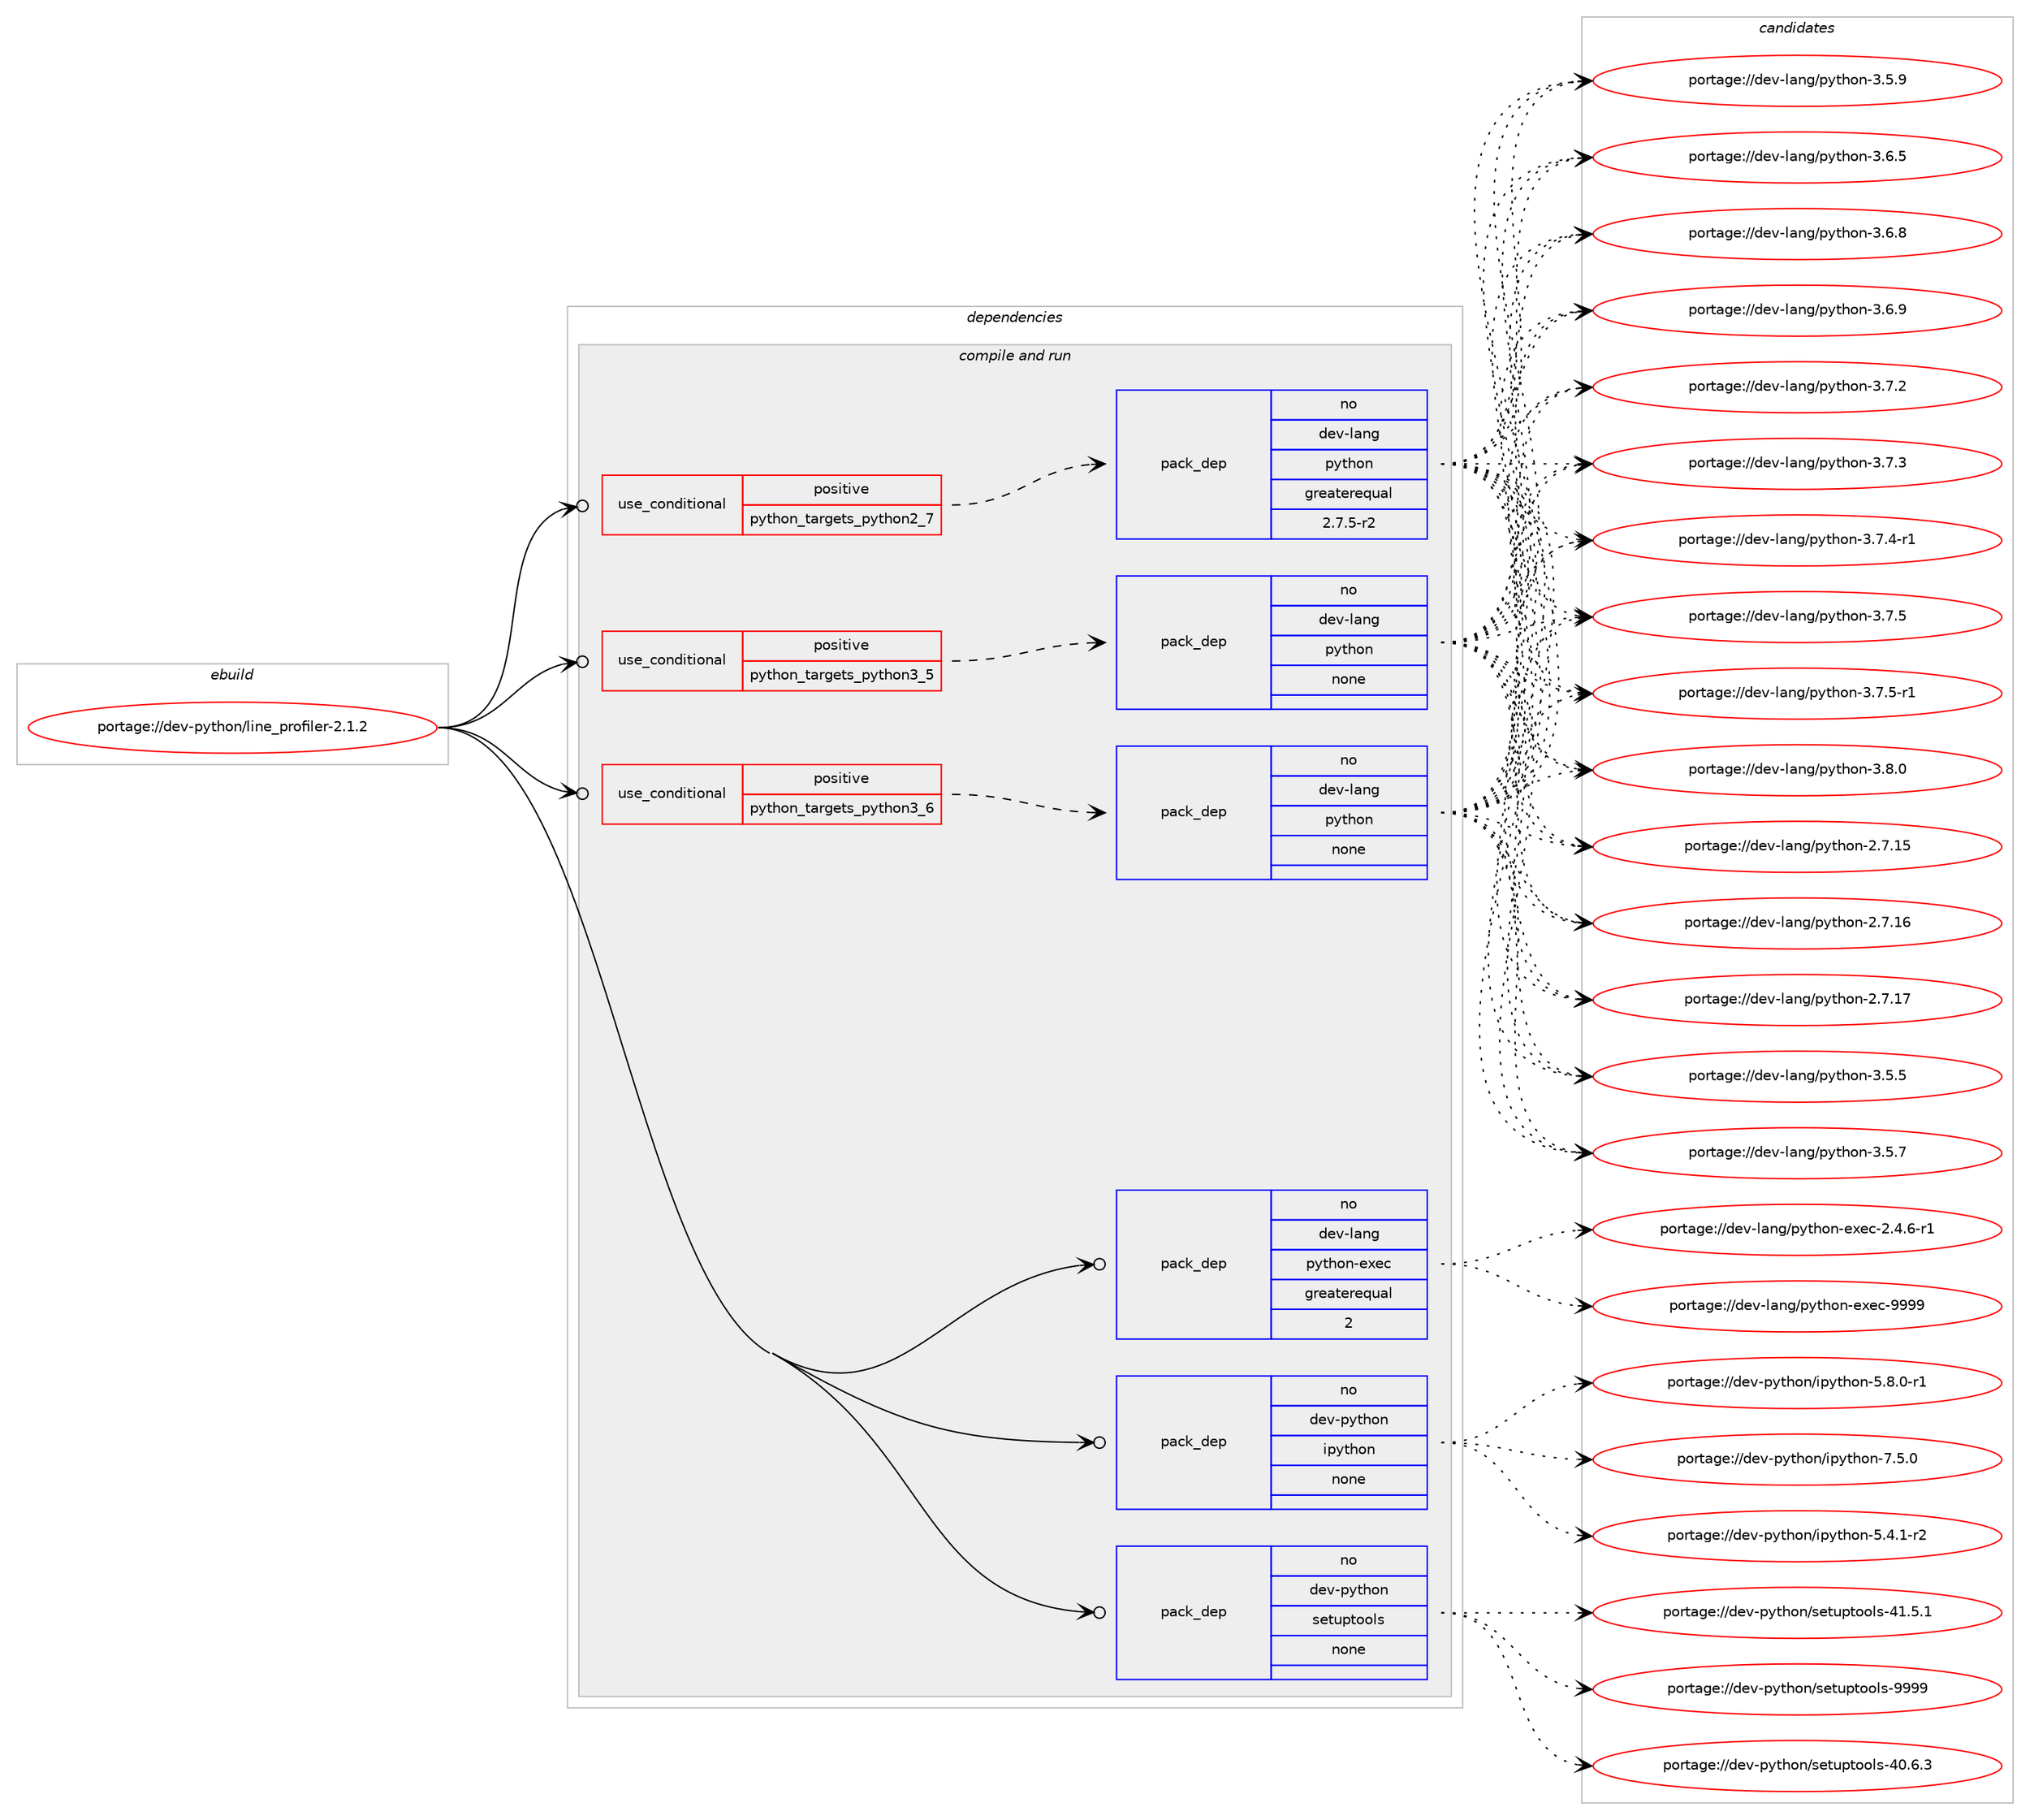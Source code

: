 digraph prolog {

# *************
# Graph options
# *************

newrank=true;
concentrate=true;
compound=true;
graph [rankdir=LR,fontname=Helvetica,fontsize=10,ranksep=1.5];#, ranksep=2.5, nodesep=0.2];
edge  [arrowhead=vee];
node  [fontname=Helvetica,fontsize=10];

# **********
# The ebuild
# **********

subgraph cluster_leftcol {
color=gray;
rank=same;
label=<<i>ebuild</i>>;
id [label="portage://dev-python/line_profiler-2.1.2", color=red, width=4, href="../dev-python/line_profiler-2.1.2.svg"];
}

# ****************
# The dependencies
# ****************

subgraph cluster_midcol {
color=gray;
label=<<i>dependencies</i>>;
subgraph cluster_compile {
fillcolor="#eeeeee";
style=filled;
label=<<i>compile</i>>;
}
subgraph cluster_compileandrun {
fillcolor="#eeeeee";
style=filled;
label=<<i>compile and run</i>>;
subgraph cond31245 {
dependency147910 [label=<<TABLE BORDER="0" CELLBORDER="1" CELLSPACING="0" CELLPADDING="4"><TR><TD ROWSPAN="3" CELLPADDING="10">use_conditional</TD></TR><TR><TD>positive</TD></TR><TR><TD>python_targets_python2_7</TD></TR></TABLE>>, shape=none, color=red];
subgraph pack113340 {
dependency147911 [label=<<TABLE BORDER="0" CELLBORDER="1" CELLSPACING="0" CELLPADDING="4" WIDTH="220"><TR><TD ROWSPAN="6" CELLPADDING="30">pack_dep</TD></TR><TR><TD WIDTH="110">no</TD></TR><TR><TD>dev-lang</TD></TR><TR><TD>python</TD></TR><TR><TD>greaterequal</TD></TR><TR><TD>2.7.5-r2</TD></TR></TABLE>>, shape=none, color=blue];
}
dependency147910:e -> dependency147911:w [weight=20,style="dashed",arrowhead="vee"];
}
id:e -> dependency147910:w [weight=20,style="solid",arrowhead="odotvee"];
subgraph cond31246 {
dependency147912 [label=<<TABLE BORDER="0" CELLBORDER="1" CELLSPACING="0" CELLPADDING="4"><TR><TD ROWSPAN="3" CELLPADDING="10">use_conditional</TD></TR><TR><TD>positive</TD></TR><TR><TD>python_targets_python3_5</TD></TR></TABLE>>, shape=none, color=red];
subgraph pack113341 {
dependency147913 [label=<<TABLE BORDER="0" CELLBORDER="1" CELLSPACING="0" CELLPADDING="4" WIDTH="220"><TR><TD ROWSPAN="6" CELLPADDING="30">pack_dep</TD></TR><TR><TD WIDTH="110">no</TD></TR><TR><TD>dev-lang</TD></TR><TR><TD>python</TD></TR><TR><TD>none</TD></TR><TR><TD></TD></TR></TABLE>>, shape=none, color=blue];
}
dependency147912:e -> dependency147913:w [weight=20,style="dashed",arrowhead="vee"];
}
id:e -> dependency147912:w [weight=20,style="solid",arrowhead="odotvee"];
subgraph cond31247 {
dependency147914 [label=<<TABLE BORDER="0" CELLBORDER="1" CELLSPACING="0" CELLPADDING="4"><TR><TD ROWSPAN="3" CELLPADDING="10">use_conditional</TD></TR><TR><TD>positive</TD></TR><TR><TD>python_targets_python3_6</TD></TR></TABLE>>, shape=none, color=red];
subgraph pack113342 {
dependency147915 [label=<<TABLE BORDER="0" CELLBORDER="1" CELLSPACING="0" CELLPADDING="4" WIDTH="220"><TR><TD ROWSPAN="6" CELLPADDING="30">pack_dep</TD></TR><TR><TD WIDTH="110">no</TD></TR><TR><TD>dev-lang</TD></TR><TR><TD>python</TD></TR><TR><TD>none</TD></TR><TR><TD></TD></TR></TABLE>>, shape=none, color=blue];
}
dependency147914:e -> dependency147915:w [weight=20,style="dashed",arrowhead="vee"];
}
id:e -> dependency147914:w [weight=20,style="solid",arrowhead="odotvee"];
subgraph pack113343 {
dependency147916 [label=<<TABLE BORDER="0" CELLBORDER="1" CELLSPACING="0" CELLPADDING="4" WIDTH="220"><TR><TD ROWSPAN="6" CELLPADDING="30">pack_dep</TD></TR><TR><TD WIDTH="110">no</TD></TR><TR><TD>dev-lang</TD></TR><TR><TD>python-exec</TD></TR><TR><TD>greaterequal</TD></TR><TR><TD>2</TD></TR></TABLE>>, shape=none, color=blue];
}
id:e -> dependency147916:w [weight=20,style="solid",arrowhead="odotvee"];
subgraph pack113344 {
dependency147917 [label=<<TABLE BORDER="0" CELLBORDER="1" CELLSPACING="0" CELLPADDING="4" WIDTH="220"><TR><TD ROWSPAN="6" CELLPADDING="30">pack_dep</TD></TR><TR><TD WIDTH="110">no</TD></TR><TR><TD>dev-python</TD></TR><TR><TD>ipython</TD></TR><TR><TD>none</TD></TR><TR><TD></TD></TR></TABLE>>, shape=none, color=blue];
}
id:e -> dependency147917:w [weight=20,style="solid",arrowhead="odotvee"];
subgraph pack113345 {
dependency147918 [label=<<TABLE BORDER="0" CELLBORDER="1" CELLSPACING="0" CELLPADDING="4" WIDTH="220"><TR><TD ROWSPAN="6" CELLPADDING="30">pack_dep</TD></TR><TR><TD WIDTH="110">no</TD></TR><TR><TD>dev-python</TD></TR><TR><TD>setuptools</TD></TR><TR><TD>none</TD></TR><TR><TD></TD></TR></TABLE>>, shape=none, color=blue];
}
id:e -> dependency147918:w [weight=20,style="solid",arrowhead="odotvee"];
}
subgraph cluster_run {
fillcolor="#eeeeee";
style=filled;
label=<<i>run</i>>;
}
}

# **************
# The candidates
# **************

subgraph cluster_choices {
rank=same;
color=gray;
label=<<i>candidates</i>>;

subgraph choice113340 {
color=black;
nodesep=1;
choiceportage10010111845108971101034711212111610411111045504655464953 [label="portage://dev-lang/python-2.7.15", color=red, width=4,href="../dev-lang/python-2.7.15.svg"];
choiceportage10010111845108971101034711212111610411111045504655464954 [label="portage://dev-lang/python-2.7.16", color=red, width=4,href="../dev-lang/python-2.7.16.svg"];
choiceportage10010111845108971101034711212111610411111045504655464955 [label="portage://dev-lang/python-2.7.17", color=red, width=4,href="../dev-lang/python-2.7.17.svg"];
choiceportage100101118451089711010347112121116104111110455146534653 [label="portage://dev-lang/python-3.5.5", color=red, width=4,href="../dev-lang/python-3.5.5.svg"];
choiceportage100101118451089711010347112121116104111110455146534655 [label="portage://dev-lang/python-3.5.7", color=red, width=4,href="../dev-lang/python-3.5.7.svg"];
choiceportage100101118451089711010347112121116104111110455146534657 [label="portage://dev-lang/python-3.5.9", color=red, width=4,href="../dev-lang/python-3.5.9.svg"];
choiceportage100101118451089711010347112121116104111110455146544653 [label="portage://dev-lang/python-3.6.5", color=red, width=4,href="../dev-lang/python-3.6.5.svg"];
choiceportage100101118451089711010347112121116104111110455146544656 [label="portage://dev-lang/python-3.6.8", color=red, width=4,href="../dev-lang/python-3.6.8.svg"];
choiceportage100101118451089711010347112121116104111110455146544657 [label="portage://dev-lang/python-3.6.9", color=red, width=4,href="../dev-lang/python-3.6.9.svg"];
choiceportage100101118451089711010347112121116104111110455146554650 [label="portage://dev-lang/python-3.7.2", color=red, width=4,href="../dev-lang/python-3.7.2.svg"];
choiceportage100101118451089711010347112121116104111110455146554651 [label="portage://dev-lang/python-3.7.3", color=red, width=4,href="../dev-lang/python-3.7.3.svg"];
choiceportage1001011184510897110103471121211161041111104551465546524511449 [label="portage://dev-lang/python-3.7.4-r1", color=red, width=4,href="../dev-lang/python-3.7.4-r1.svg"];
choiceportage100101118451089711010347112121116104111110455146554653 [label="portage://dev-lang/python-3.7.5", color=red, width=4,href="../dev-lang/python-3.7.5.svg"];
choiceportage1001011184510897110103471121211161041111104551465546534511449 [label="portage://dev-lang/python-3.7.5-r1", color=red, width=4,href="../dev-lang/python-3.7.5-r1.svg"];
choiceportage100101118451089711010347112121116104111110455146564648 [label="portage://dev-lang/python-3.8.0", color=red, width=4,href="../dev-lang/python-3.8.0.svg"];
dependency147911:e -> choiceportage10010111845108971101034711212111610411111045504655464953:w [style=dotted,weight="100"];
dependency147911:e -> choiceportage10010111845108971101034711212111610411111045504655464954:w [style=dotted,weight="100"];
dependency147911:e -> choiceportage10010111845108971101034711212111610411111045504655464955:w [style=dotted,weight="100"];
dependency147911:e -> choiceportage100101118451089711010347112121116104111110455146534653:w [style=dotted,weight="100"];
dependency147911:e -> choiceportage100101118451089711010347112121116104111110455146534655:w [style=dotted,weight="100"];
dependency147911:e -> choiceportage100101118451089711010347112121116104111110455146534657:w [style=dotted,weight="100"];
dependency147911:e -> choiceportage100101118451089711010347112121116104111110455146544653:w [style=dotted,weight="100"];
dependency147911:e -> choiceportage100101118451089711010347112121116104111110455146544656:w [style=dotted,weight="100"];
dependency147911:e -> choiceportage100101118451089711010347112121116104111110455146544657:w [style=dotted,weight="100"];
dependency147911:e -> choiceportage100101118451089711010347112121116104111110455146554650:w [style=dotted,weight="100"];
dependency147911:e -> choiceportage100101118451089711010347112121116104111110455146554651:w [style=dotted,weight="100"];
dependency147911:e -> choiceportage1001011184510897110103471121211161041111104551465546524511449:w [style=dotted,weight="100"];
dependency147911:e -> choiceportage100101118451089711010347112121116104111110455146554653:w [style=dotted,weight="100"];
dependency147911:e -> choiceportage1001011184510897110103471121211161041111104551465546534511449:w [style=dotted,weight="100"];
dependency147911:e -> choiceportage100101118451089711010347112121116104111110455146564648:w [style=dotted,weight="100"];
}
subgraph choice113341 {
color=black;
nodesep=1;
choiceportage10010111845108971101034711212111610411111045504655464953 [label="portage://dev-lang/python-2.7.15", color=red, width=4,href="../dev-lang/python-2.7.15.svg"];
choiceportage10010111845108971101034711212111610411111045504655464954 [label="portage://dev-lang/python-2.7.16", color=red, width=4,href="../dev-lang/python-2.7.16.svg"];
choiceportage10010111845108971101034711212111610411111045504655464955 [label="portage://dev-lang/python-2.7.17", color=red, width=4,href="../dev-lang/python-2.7.17.svg"];
choiceportage100101118451089711010347112121116104111110455146534653 [label="portage://dev-lang/python-3.5.5", color=red, width=4,href="../dev-lang/python-3.5.5.svg"];
choiceportage100101118451089711010347112121116104111110455146534655 [label="portage://dev-lang/python-3.5.7", color=red, width=4,href="../dev-lang/python-3.5.7.svg"];
choiceportage100101118451089711010347112121116104111110455146534657 [label="portage://dev-lang/python-3.5.9", color=red, width=4,href="../dev-lang/python-3.5.9.svg"];
choiceportage100101118451089711010347112121116104111110455146544653 [label="portage://dev-lang/python-3.6.5", color=red, width=4,href="../dev-lang/python-3.6.5.svg"];
choiceportage100101118451089711010347112121116104111110455146544656 [label="portage://dev-lang/python-3.6.8", color=red, width=4,href="../dev-lang/python-3.6.8.svg"];
choiceportage100101118451089711010347112121116104111110455146544657 [label="portage://dev-lang/python-3.6.9", color=red, width=4,href="../dev-lang/python-3.6.9.svg"];
choiceportage100101118451089711010347112121116104111110455146554650 [label="portage://dev-lang/python-3.7.2", color=red, width=4,href="../dev-lang/python-3.7.2.svg"];
choiceportage100101118451089711010347112121116104111110455146554651 [label="portage://dev-lang/python-3.7.3", color=red, width=4,href="../dev-lang/python-3.7.3.svg"];
choiceportage1001011184510897110103471121211161041111104551465546524511449 [label="portage://dev-lang/python-3.7.4-r1", color=red, width=4,href="../dev-lang/python-3.7.4-r1.svg"];
choiceportage100101118451089711010347112121116104111110455146554653 [label="portage://dev-lang/python-3.7.5", color=red, width=4,href="../dev-lang/python-3.7.5.svg"];
choiceportage1001011184510897110103471121211161041111104551465546534511449 [label="portage://dev-lang/python-3.7.5-r1", color=red, width=4,href="../dev-lang/python-3.7.5-r1.svg"];
choiceportage100101118451089711010347112121116104111110455146564648 [label="portage://dev-lang/python-3.8.0", color=red, width=4,href="../dev-lang/python-3.8.0.svg"];
dependency147913:e -> choiceportage10010111845108971101034711212111610411111045504655464953:w [style=dotted,weight="100"];
dependency147913:e -> choiceportage10010111845108971101034711212111610411111045504655464954:w [style=dotted,weight="100"];
dependency147913:e -> choiceportage10010111845108971101034711212111610411111045504655464955:w [style=dotted,weight="100"];
dependency147913:e -> choiceportage100101118451089711010347112121116104111110455146534653:w [style=dotted,weight="100"];
dependency147913:e -> choiceportage100101118451089711010347112121116104111110455146534655:w [style=dotted,weight="100"];
dependency147913:e -> choiceportage100101118451089711010347112121116104111110455146534657:w [style=dotted,weight="100"];
dependency147913:e -> choiceportage100101118451089711010347112121116104111110455146544653:w [style=dotted,weight="100"];
dependency147913:e -> choiceportage100101118451089711010347112121116104111110455146544656:w [style=dotted,weight="100"];
dependency147913:e -> choiceportage100101118451089711010347112121116104111110455146544657:w [style=dotted,weight="100"];
dependency147913:e -> choiceportage100101118451089711010347112121116104111110455146554650:w [style=dotted,weight="100"];
dependency147913:e -> choiceportage100101118451089711010347112121116104111110455146554651:w [style=dotted,weight="100"];
dependency147913:e -> choiceportage1001011184510897110103471121211161041111104551465546524511449:w [style=dotted,weight="100"];
dependency147913:e -> choiceportage100101118451089711010347112121116104111110455146554653:w [style=dotted,weight="100"];
dependency147913:e -> choiceportage1001011184510897110103471121211161041111104551465546534511449:w [style=dotted,weight="100"];
dependency147913:e -> choiceportage100101118451089711010347112121116104111110455146564648:w [style=dotted,weight="100"];
}
subgraph choice113342 {
color=black;
nodesep=1;
choiceportage10010111845108971101034711212111610411111045504655464953 [label="portage://dev-lang/python-2.7.15", color=red, width=4,href="../dev-lang/python-2.7.15.svg"];
choiceportage10010111845108971101034711212111610411111045504655464954 [label="portage://dev-lang/python-2.7.16", color=red, width=4,href="../dev-lang/python-2.7.16.svg"];
choiceportage10010111845108971101034711212111610411111045504655464955 [label="portage://dev-lang/python-2.7.17", color=red, width=4,href="../dev-lang/python-2.7.17.svg"];
choiceportage100101118451089711010347112121116104111110455146534653 [label="portage://dev-lang/python-3.5.5", color=red, width=4,href="../dev-lang/python-3.5.5.svg"];
choiceportage100101118451089711010347112121116104111110455146534655 [label="portage://dev-lang/python-3.5.7", color=red, width=4,href="../dev-lang/python-3.5.7.svg"];
choiceportage100101118451089711010347112121116104111110455146534657 [label="portage://dev-lang/python-3.5.9", color=red, width=4,href="../dev-lang/python-3.5.9.svg"];
choiceportage100101118451089711010347112121116104111110455146544653 [label="portage://dev-lang/python-3.6.5", color=red, width=4,href="../dev-lang/python-3.6.5.svg"];
choiceportage100101118451089711010347112121116104111110455146544656 [label="portage://dev-lang/python-3.6.8", color=red, width=4,href="../dev-lang/python-3.6.8.svg"];
choiceportage100101118451089711010347112121116104111110455146544657 [label="portage://dev-lang/python-3.6.9", color=red, width=4,href="../dev-lang/python-3.6.9.svg"];
choiceportage100101118451089711010347112121116104111110455146554650 [label="portage://dev-lang/python-3.7.2", color=red, width=4,href="../dev-lang/python-3.7.2.svg"];
choiceportage100101118451089711010347112121116104111110455146554651 [label="portage://dev-lang/python-3.7.3", color=red, width=4,href="../dev-lang/python-3.7.3.svg"];
choiceportage1001011184510897110103471121211161041111104551465546524511449 [label="portage://dev-lang/python-3.7.4-r1", color=red, width=4,href="../dev-lang/python-3.7.4-r1.svg"];
choiceportage100101118451089711010347112121116104111110455146554653 [label="portage://dev-lang/python-3.7.5", color=red, width=4,href="../dev-lang/python-3.7.5.svg"];
choiceportage1001011184510897110103471121211161041111104551465546534511449 [label="portage://dev-lang/python-3.7.5-r1", color=red, width=4,href="../dev-lang/python-3.7.5-r1.svg"];
choiceportage100101118451089711010347112121116104111110455146564648 [label="portage://dev-lang/python-3.8.0", color=red, width=4,href="../dev-lang/python-3.8.0.svg"];
dependency147915:e -> choiceportage10010111845108971101034711212111610411111045504655464953:w [style=dotted,weight="100"];
dependency147915:e -> choiceportage10010111845108971101034711212111610411111045504655464954:w [style=dotted,weight="100"];
dependency147915:e -> choiceportage10010111845108971101034711212111610411111045504655464955:w [style=dotted,weight="100"];
dependency147915:e -> choiceportage100101118451089711010347112121116104111110455146534653:w [style=dotted,weight="100"];
dependency147915:e -> choiceportage100101118451089711010347112121116104111110455146534655:w [style=dotted,weight="100"];
dependency147915:e -> choiceportage100101118451089711010347112121116104111110455146534657:w [style=dotted,weight="100"];
dependency147915:e -> choiceportage100101118451089711010347112121116104111110455146544653:w [style=dotted,weight="100"];
dependency147915:e -> choiceportage100101118451089711010347112121116104111110455146544656:w [style=dotted,weight="100"];
dependency147915:e -> choiceportage100101118451089711010347112121116104111110455146544657:w [style=dotted,weight="100"];
dependency147915:e -> choiceportage100101118451089711010347112121116104111110455146554650:w [style=dotted,weight="100"];
dependency147915:e -> choiceportage100101118451089711010347112121116104111110455146554651:w [style=dotted,weight="100"];
dependency147915:e -> choiceportage1001011184510897110103471121211161041111104551465546524511449:w [style=dotted,weight="100"];
dependency147915:e -> choiceportage100101118451089711010347112121116104111110455146554653:w [style=dotted,weight="100"];
dependency147915:e -> choiceportage1001011184510897110103471121211161041111104551465546534511449:w [style=dotted,weight="100"];
dependency147915:e -> choiceportage100101118451089711010347112121116104111110455146564648:w [style=dotted,weight="100"];
}
subgraph choice113343 {
color=black;
nodesep=1;
choiceportage10010111845108971101034711212111610411111045101120101994550465246544511449 [label="portage://dev-lang/python-exec-2.4.6-r1", color=red, width=4,href="../dev-lang/python-exec-2.4.6-r1.svg"];
choiceportage10010111845108971101034711212111610411111045101120101994557575757 [label="portage://dev-lang/python-exec-9999", color=red, width=4,href="../dev-lang/python-exec-9999.svg"];
dependency147916:e -> choiceportage10010111845108971101034711212111610411111045101120101994550465246544511449:w [style=dotted,weight="100"];
dependency147916:e -> choiceportage10010111845108971101034711212111610411111045101120101994557575757:w [style=dotted,weight="100"];
}
subgraph choice113344 {
color=black;
nodesep=1;
choiceportage10010111845112121116104111110471051121211161041111104553465246494511450 [label="portage://dev-python/ipython-5.4.1-r2", color=red, width=4,href="../dev-python/ipython-5.4.1-r2.svg"];
choiceportage10010111845112121116104111110471051121211161041111104553465646484511449 [label="portage://dev-python/ipython-5.8.0-r1", color=red, width=4,href="../dev-python/ipython-5.8.0-r1.svg"];
choiceportage1001011184511212111610411111047105112121116104111110455546534648 [label="portage://dev-python/ipython-7.5.0", color=red, width=4,href="../dev-python/ipython-7.5.0.svg"];
dependency147917:e -> choiceportage10010111845112121116104111110471051121211161041111104553465246494511450:w [style=dotted,weight="100"];
dependency147917:e -> choiceportage10010111845112121116104111110471051121211161041111104553465646484511449:w [style=dotted,weight="100"];
dependency147917:e -> choiceportage1001011184511212111610411111047105112121116104111110455546534648:w [style=dotted,weight="100"];
}
subgraph choice113345 {
color=black;
nodesep=1;
choiceportage100101118451121211161041111104711510111611711211611111110811545524846544651 [label="portage://dev-python/setuptools-40.6.3", color=red, width=4,href="../dev-python/setuptools-40.6.3.svg"];
choiceportage100101118451121211161041111104711510111611711211611111110811545524946534649 [label="portage://dev-python/setuptools-41.5.1", color=red, width=4,href="../dev-python/setuptools-41.5.1.svg"];
choiceportage10010111845112121116104111110471151011161171121161111111081154557575757 [label="portage://dev-python/setuptools-9999", color=red, width=4,href="../dev-python/setuptools-9999.svg"];
dependency147918:e -> choiceportage100101118451121211161041111104711510111611711211611111110811545524846544651:w [style=dotted,weight="100"];
dependency147918:e -> choiceportage100101118451121211161041111104711510111611711211611111110811545524946534649:w [style=dotted,weight="100"];
dependency147918:e -> choiceportage10010111845112121116104111110471151011161171121161111111081154557575757:w [style=dotted,weight="100"];
}
}

}
